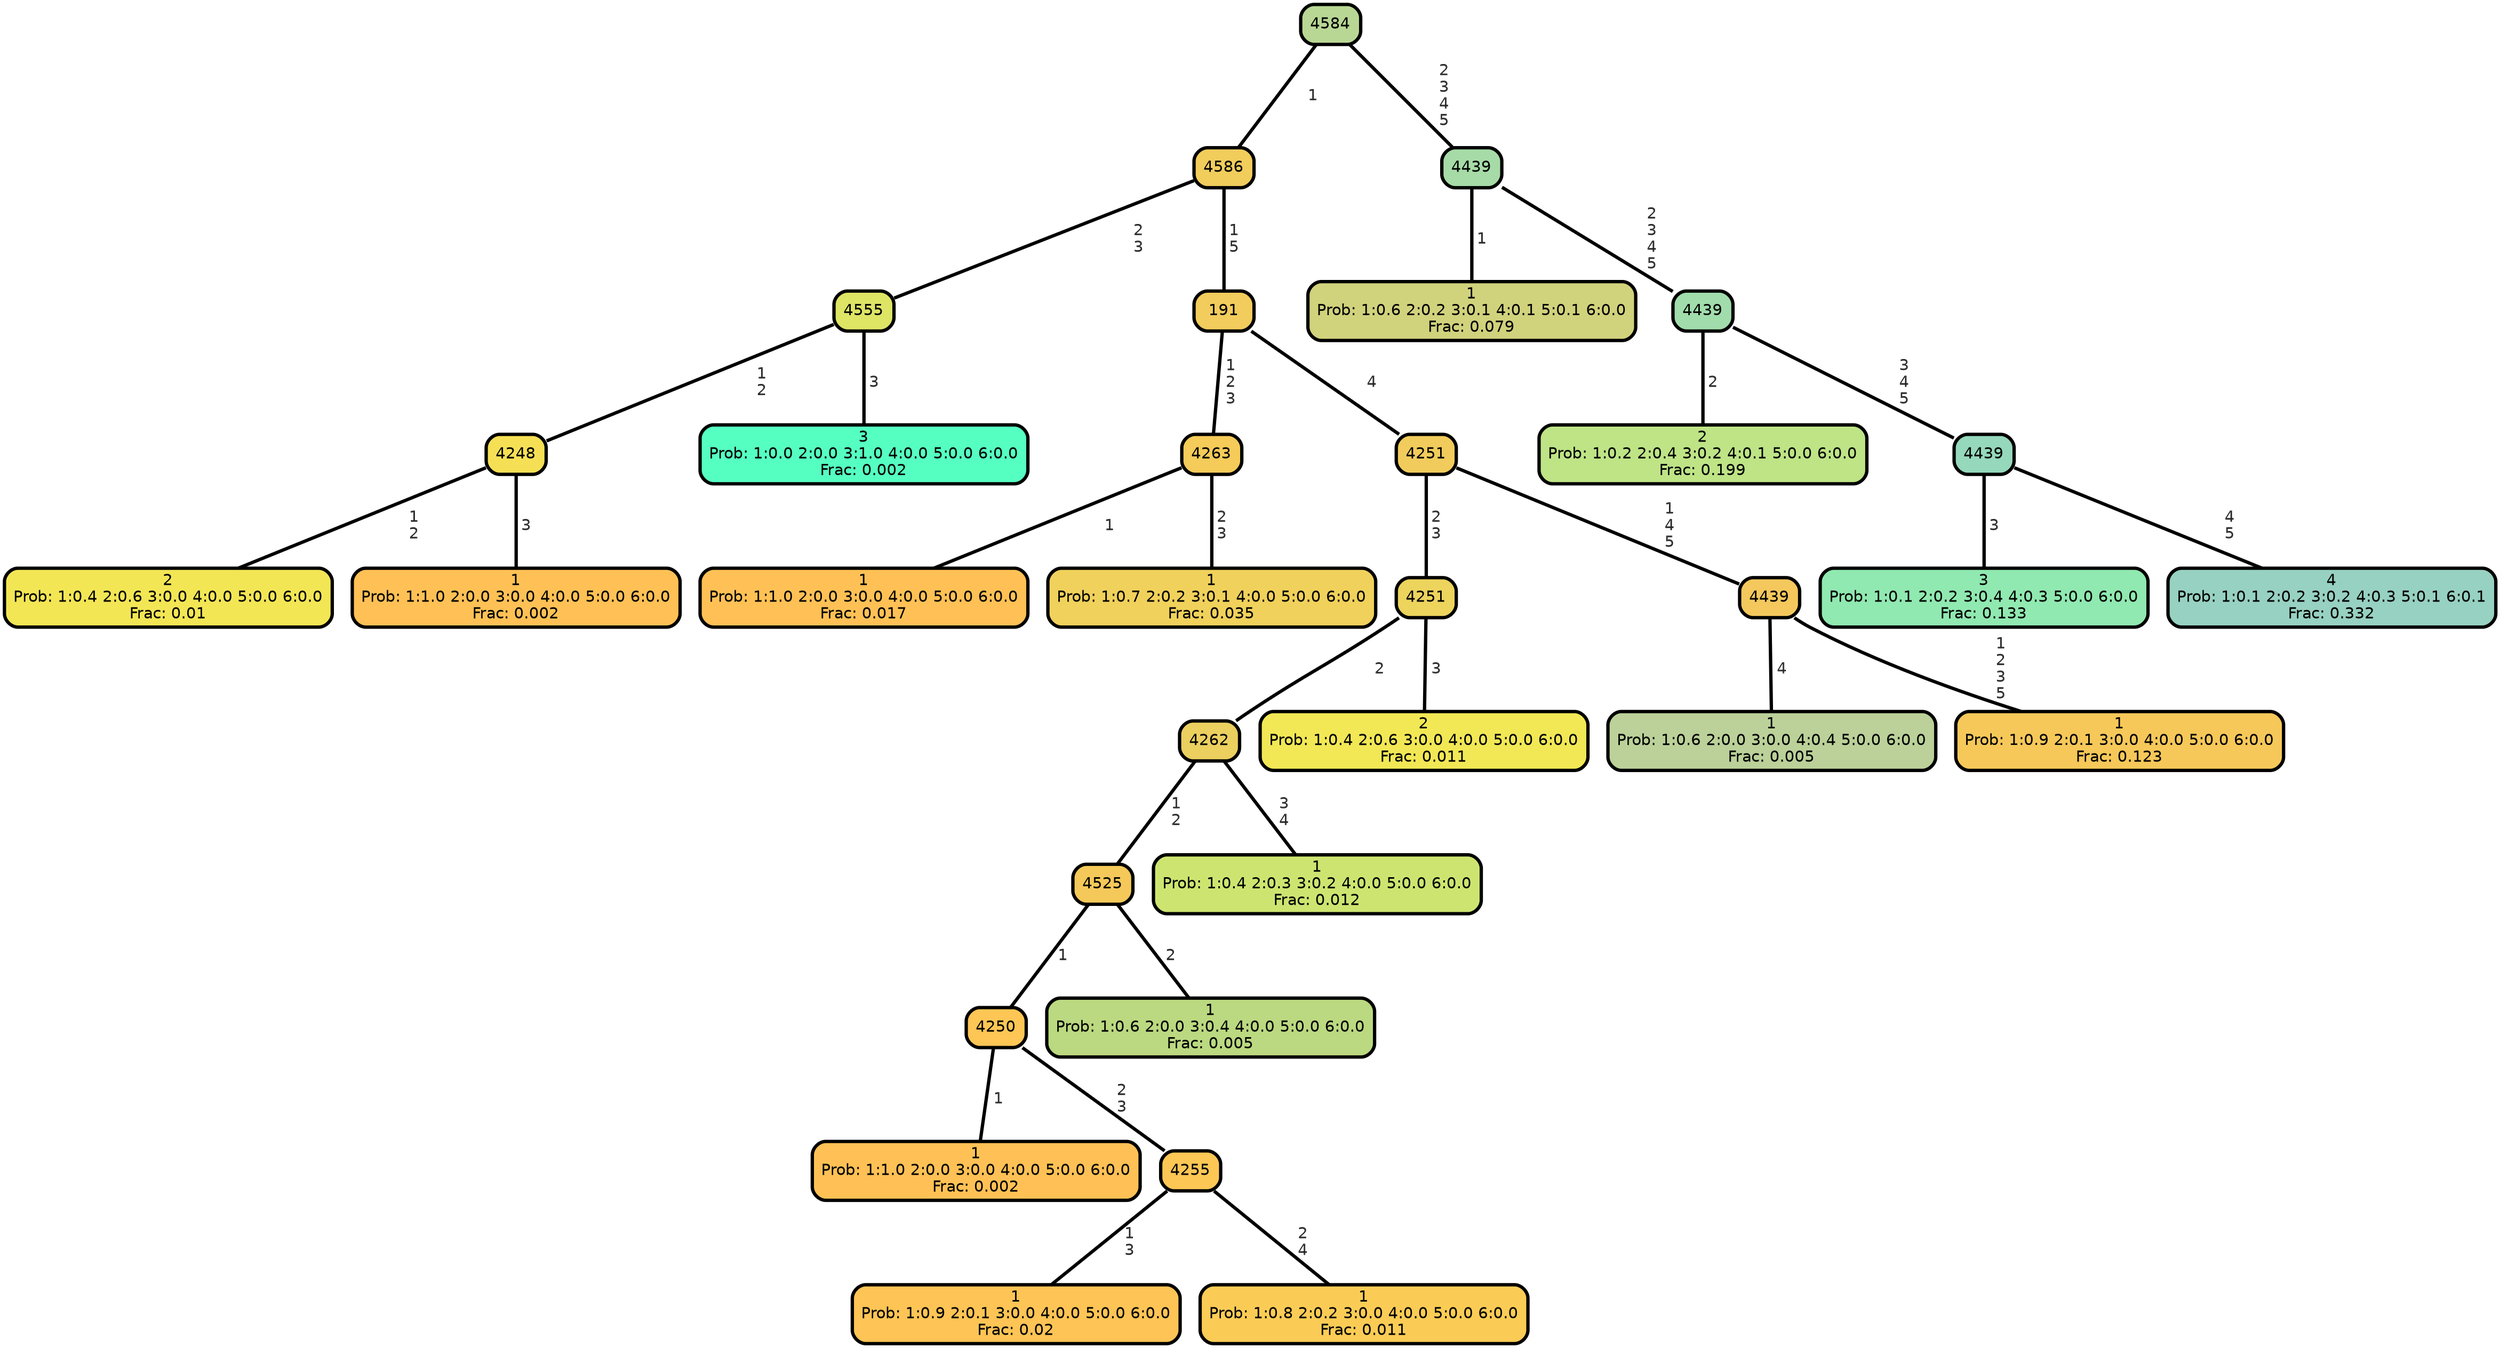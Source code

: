 graph Tree {
node [shape=box, style="filled, rounded",color="black",penwidth="3",fontcolor="black",                 fontname=helvetica] ;
graph [ranksep="0 equally", splines=straight,                 bgcolor=transparent, dpi=200] ;
edge [fontname=helvetica, fontweight=bold,fontcolor=grey14,color=black] ;
0 [label="2
Prob: 1:0.4 2:0.6 3:0.0 4:0.0 5:0.0 6:0.0
Frac: 0.01", fillcolor="#f3e655"] ;
1 [label="4248", fillcolor="#f5e055"] ;
2 [label="1
Prob: 1:1.0 2:0.0 3:0.0 4:0.0 5:0.0 6:0.0
Frac: 0.002", fillcolor="#ffc155"] ;
3 [label="4555", fillcolor="#dee464"] ;
4 [label="3
Prob: 1:0.0 2:0.0 3:1.0 4:0.0 5:0.0 6:0.0
Frac: 0.002", fillcolor="#55ffc1"] ;
5 [label="4586", fillcolor="#f1cd5c"] ;
6 [label="1
Prob: 1:1.0 2:0.0 3:0.0 4:0.0 5:0.0 6:0.0
Frac: 0.017", fillcolor="#ffc155"] ;
7 [label="4263", fillcolor="#f5cb59"] ;
8 [label="1
Prob: 1:0.7 2:0.2 3:0.1 4:0.0 5:0.0 6:0.0
Frac: 0.035", fillcolor="#f0d15b"] ;
9 [label="191", fillcolor="#f2cc5c"] ;
10 [label="1
Prob: 1:1.0 2:0.0 3:0.0 4:0.0 5:0.0 6:0.0
Frac: 0.002", fillcolor="#ffc155"] ;
11 [label="4250", fillcolor="#fdc655"] ;
12 [label="1
Prob: 1:0.9 2:0.1 3:0.0 4:0.0 5:0.0 6:0.0
Frac: 0.02", fillcolor="#fec455"] ;
13 [label="4255", fillcolor="#fdc755"] ;
14 [label="1
Prob: 1:0.8 2:0.2 3:0.0 4:0.0 5:0.0 6:0.0
Frac: 0.011", fillcolor="#fbcc55"] ;
15 [label="4525", fillcolor="#f4c95a"] ;
16 [label="1
Prob: 1:0.6 2:0.0 3:0.4 4:0.0 5:0.0 6:0.0
Frac: 0.005", fillcolor="#bbd980"] ;
17 [label="4262", fillcolor="#ebcf5f"] ;
18 [label="1
Prob: 1:0.4 2:0.3 3:0.2 4:0.0 5:0.0 6:0.0
Frac: 0.012", fillcolor="#cde570"] ;
19 [label="4251", fillcolor="#ecd45d"] ;
20 [label="2
Prob: 1:0.4 2:0.6 3:0.0 4:0.0 5:0.0 6:0.0
Frac: 0.011", fillcolor="#f2e855"] ;
21 [label="4251", fillcolor="#f1cc5c"] ;
22 [label="1
Prob: 1:0.6 2:0.0 3:0.0 4:0.4 5:0.0 6:0.0
Frac: 0.005", fillcolor="#bbd199"] ;
23 [label="4439", fillcolor="#f4c85c"] ;
24 [label="1
Prob: 1:0.9 2:0.1 3:0.0 4:0.0 5:0.0 6:0.0
Frac: 0.123", fillcolor="#f6c859"] ;
25 [label="4584", fillcolor="#b9d794"] ;
26 [label="1
Prob: 1:0.6 2:0.2 3:0.1 4:0.1 5:0.1 6:0.0
Frac: 0.079", fillcolor="#d1d27c"] ;
27 [label="4439", fillcolor="#a6dba7"] ;
28 [label="2
Prob: 1:0.2 2:0.4 3:0.2 4:0.1 5:0.0 6:0.0
Frac: 0.199", fillcolor="#bee486"] ;
29 [label="4439", fillcolor="#a1dcac"] ;
30 [label="3
Prob: 1:0.1 2:0.2 3:0.4 4:0.3 5:0.0 6:0.0
Frac: 0.133", fillcolor="#90e9b0"] ;
31 [label="4439", fillcolor="#95d8bc"] ;
32 [label="4
Prob: 1:0.1 2:0.2 3:0.2 4:0.3 5:0.1 6:0.1
Frac: 0.332", fillcolor="#97d1c1"] ;
1 -- 0 [label=" 1\n 2",penwidth=3] ;
1 -- 2 [label=" 3",penwidth=3] ;
3 -- 1 [label=" 1\n 2",penwidth=3] ;
3 -- 4 [label=" 3",penwidth=3] ;
5 -- 3 [label=" 2\n 3",penwidth=3] ;
5 -- 9 [label=" 1\n 5",penwidth=3] ;
7 -- 6 [label=" 1",penwidth=3] ;
7 -- 8 [label=" 2\n 3",penwidth=3] ;
9 -- 7 [label=" 1\n 2\n 3",penwidth=3] ;
9 -- 21 [label=" 4",penwidth=3] ;
11 -- 10 [label=" 1",penwidth=3] ;
11 -- 13 [label=" 2\n 3",penwidth=3] ;
13 -- 12 [label=" 1\n 3",penwidth=3] ;
13 -- 14 [label=" 2\n 4",penwidth=3] ;
15 -- 11 [label=" 1",penwidth=3] ;
15 -- 16 [label=" 2",penwidth=3] ;
17 -- 15 [label=" 1\n 2",penwidth=3] ;
17 -- 18 [label=" 3\n 4",penwidth=3] ;
19 -- 17 [label=" 2",penwidth=3] ;
19 -- 20 [label=" 3",penwidth=3] ;
21 -- 19 [label=" 2\n 3",penwidth=3] ;
21 -- 23 [label=" 1\n 4\n 5",penwidth=3] ;
23 -- 22 [label=" 4",penwidth=3] ;
23 -- 24 [label=" 1\n 2\n 3\n 5",penwidth=3] ;
25 -- 5 [label=" 1",penwidth=3] ;
25 -- 27 [label=" 2\n 3\n 4\n 5",penwidth=3] ;
27 -- 26 [label=" 1",penwidth=3] ;
27 -- 29 [label=" 2\n 3\n 4\n 5",penwidth=3] ;
29 -- 28 [label=" 2",penwidth=3] ;
29 -- 31 [label=" 3\n 4\n 5",penwidth=3] ;
31 -- 30 [label=" 3",penwidth=3] ;
31 -- 32 [label=" 4\n 5",penwidth=3] ;
{rank = same;}}